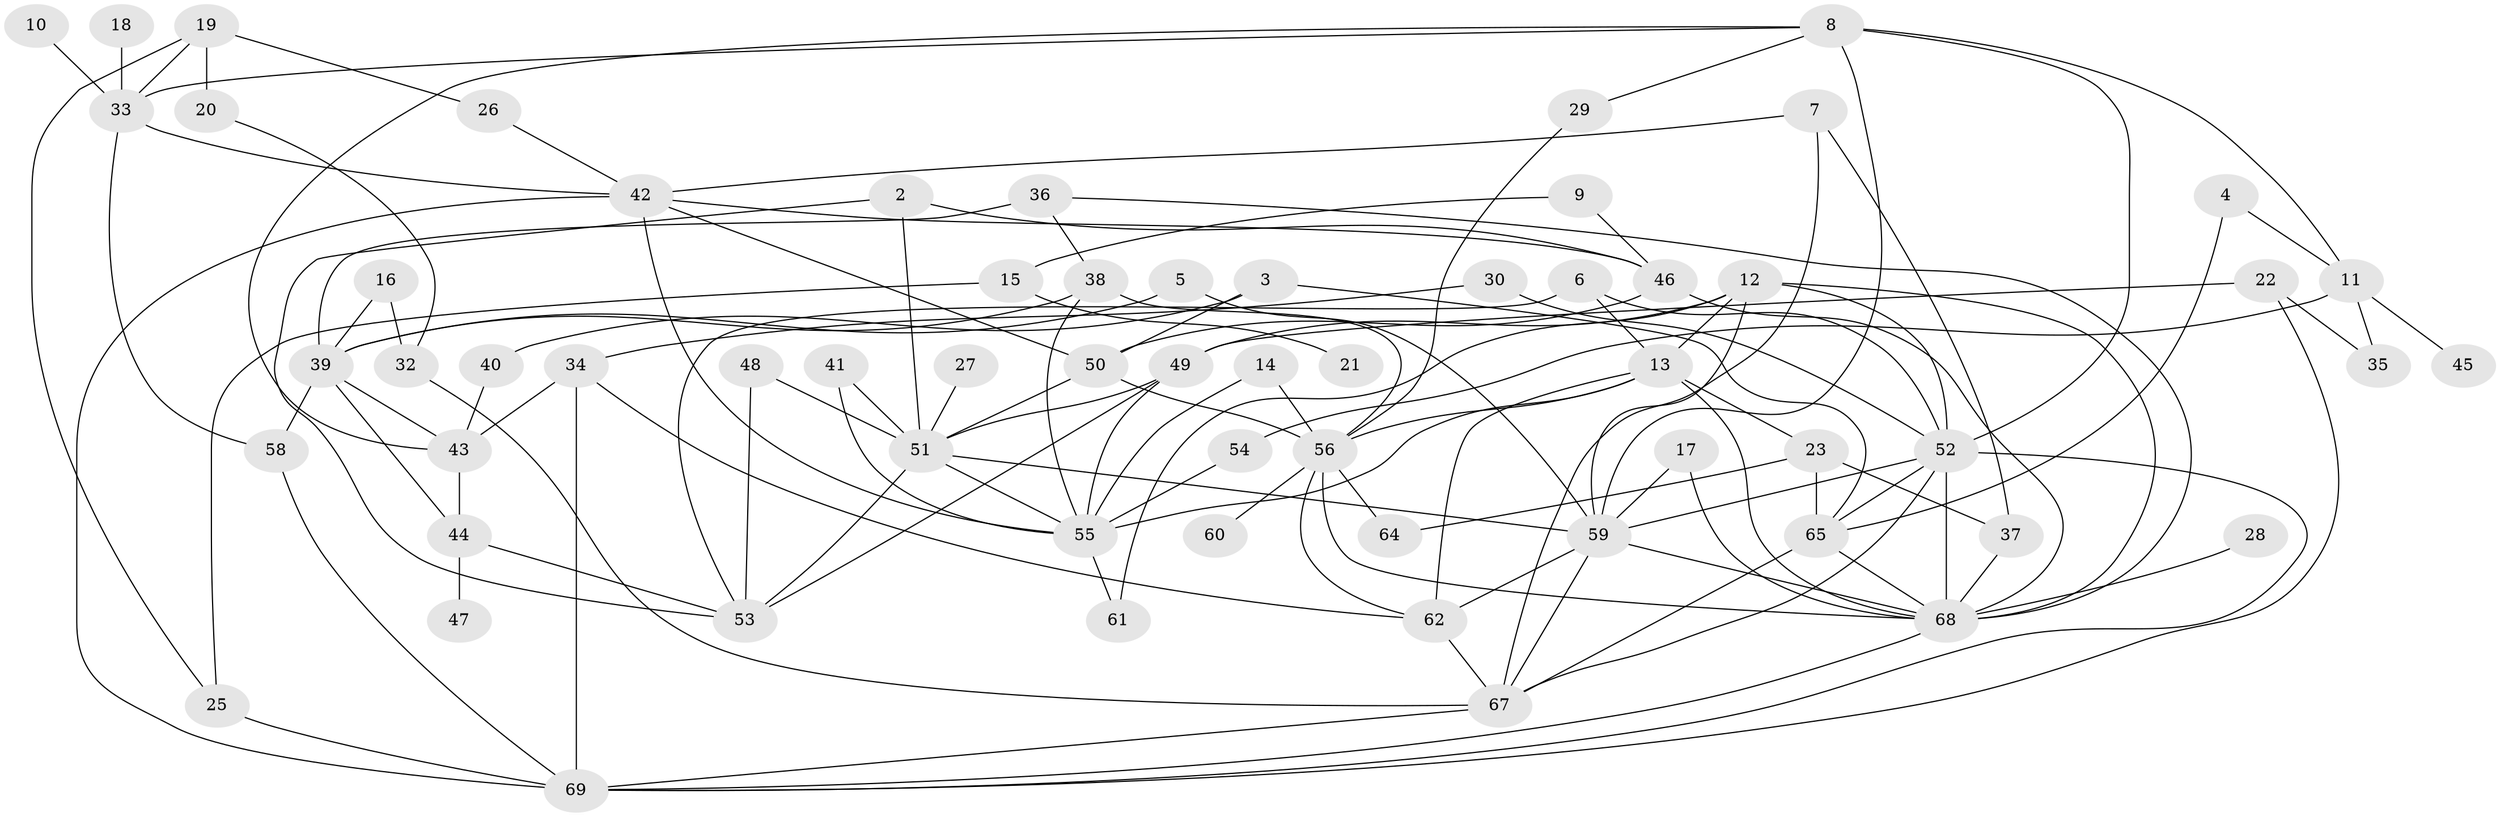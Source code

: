 // original degree distribution, {2: 0.2608695652173913, 0: 0.036231884057971016, 3: 0.2246376811594203, 1: 0.16666666666666666, 4: 0.12318840579710146, 7: 0.028985507246376812, 5: 0.10144927536231885, 6: 0.050724637681159424, 8: 0.007246376811594203}
// Generated by graph-tools (version 1.1) at 2025/25/03/09/25 03:25:13]
// undirected, 63 vertices, 124 edges
graph export_dot {
graph [start="1"]
  node [color=gray90,style=filled];
  2;
  3;
  4;
  5;
  6;
  7;
  8;
  9;
  10;
  11;
  12;
  13;
  14;
  15;
  16;
  17;
  18;
  19;
  20;
  21;
  22;
  23;
  25;
  26;
  27;
  28;
  29;
  30;
  32;
  33;
  34;
  35;
  36;
  37;
  38;
  39;
  40;
  41;
  42;
  43;
  44;
  45;
  46;
  47;
  48;
  49;
  50;
  51;
  52;
  53;
  54;
  55;
  56;
  58;
  59;
  60;
  61;
  62;
  64;
  65;
  67;
  68;
  69;
  2 -- 46 [weight=1.0];
  2 -- 51 [weight=1.0];
  2 -- 53 [weight=1.0];
  3 -- 40 [weight=1.0];
  3 -- 50 [weight=1.0];
  3 -- 65 [weight=1.0];
  4 -- 11 [weight=1.0];
  4 -- 65 [weight=1.0];
  5 -- 39 [weight=1.0];
  5 -- 59 [weight=1.0];
  6 -- 13 [weight=1.0];
  6 -- 52 [weight=1.0];
  6 -- 53 [weight=1.0];
  7 -- 37 [weight=1.0];
  7 -- 42 [weight=1.0];
  7 -- 67 [weight=1.0];
  8 -- 11 [weight=1.0];
  8 -- 29 [weight=1.0];
  8 -- 33 [weight=1.0];
  8 -- 43 [weight=1.0];
  8 -- 52 [weight=1.0];
  8 -- 59 [weight=1.0];
  9 -- 15 [weight=1.0];
  9 -- 46 [weight=1.0];
  10 -- 33 [weight=1.0];
  11 -- 35 [weight=1.0];
  11 -- 45 [weight=1.0];
  11 -- 54 [weight=1.0];
  12 -- 13 [weight=1.0];
  12 -- 49 [weight=1.0];
  12 -- 52 [weight=1.0];
  12 -- 59 [weight=1.0];
  12 -- 61 [weight=1.0];
  12 -- 68 [weight=1.0];
  13 -- 23 [weight=1.0];
  13 -- 55 [weight=1.0];
  13 -- 56 [weight=1.0];
  13 -- 62 [weight=1.0];
  13 -- 68 [weight=1.0];
  14 -- 55 [weight=1.0];
  14 -- 56 [weight=1.0];
  15 -- 21 [weight=1.0];
  15 -- 25 [weight=1.0];
  16 -- 32 [weight=1.0];
  16 -- 39 [weight=1.0];
  17 -- 59 [weight=1.0];
  17 -- 68 [weight=1.0];
  18 -- 33 [weight=1.0];
  19 -- 20 [weight=1.0];
  19 -- 25 [weight=1.0];
  19 -- 26 [weight=1.0];
  19 -- 33 [weight=1.0];
  20 -- 32 [weight=1.0];
  22 -- 35 [weight=1.0];
  22 -- 49 [weight=1.0];
  22 -- 69 [weight=1.0];
  23 -- 37 [weight=1.0];
  23 -- 64 [weight=1.0];
  23 -- 65 [weight=1.0];
  25 -- 69 [weight=2.0];
  26 -- 42 [weight=1.0];
  27 -- 51 [weight=1.0];
  28 -- 68 [weight=1.0];
  29 -- 56 [weight=1.0];
  30 -- 34 [weight=1.0];
  30 -- 52 [weight=1.0];
  32 -- 67 [weight=1.0];
  33 -- 42 [weight=1.0];
  33 -- 58 [weight=1.0];
  34 -- 43 [weight=1.0];
  34 -- 62 [weight=1.0];
  34 -- 69 [weight=1.0];
  36 -- 38 [weight=1.0];
  36 -- 39 [weight=2.0];
  36 -- 68 [weight=1.0];
  37 -- 68 [weight=1.0];
  38 -- 39 [weight=1.0];
  38 -- 55 [weight=1.0];
  38 -- 56 [weight=1.0];
  39 -- 43 [weight=1.0];
  39 -- 44 [weight=1.0];
  39 -- 58 [weight=1.0];
  40 -- 43 [weight=1.0];
  41 -- 51 [weight=1.0];
  41 -- 55 [weight=1.0];
  42 -- 46 [weight=1.0];
  42 -- 50 [weight=1.0];
  42 -- 55 [weight=1.0];
  42 -- 69 [weight=1.0];
  43 -- 44 [weight=3.0];
  44 -- 47 [weight=1.0];
  44 -- 53 [weight=1.0];
  46 -- 50 [weight=1.0];
  46 -- 68 [weight=1.0];
  48 -- 51 [weight=1.0];
  48 -- 53 [weight=1.0];
  49 -- 51 [weight=1.0];
  49 -- 53 [weight=1.0];
  49 -- 55 [weight=1.0];
  50 -- 51 [weight=1.0];
  50 -- 56 [weight=2.0];
  51 -- 53 [weight=1.0];
  51 -- 55 [weight=1.0];
  51 -- 59 [weight=1.0];
  52 -- 59 [weight=1.0];
  52 -- 65 [weight=1.0];
  52 -- 67 [weight=1.0];
  52 -- 68 [weight=2.0];
  52 -- 69 [weight=1.0];
  54 -- 55 [weight=1.0];
  55 -- 61 [weight=1.0];
  56 -- 60 [weight=1.0];
  56 -- 62 [weight=1.0];
  56 -- 64 [weight=1.0];
  56 -- 68 [weight=2.0];
  58 -- 69 [weight=1.0];
  59 -- 62 [weight=1.0];
  59 -- 67 [weight=1.0];
  59 -- 68 [weight=2.0];
  62 -- 67 [weight=1.0];
  65 -- 67 [weight=1.0];
  65 -- 68 [weight=1.0];
  67 -- 69 [weight=1.0];
  68 -- 69 [weight=1.0];
}
